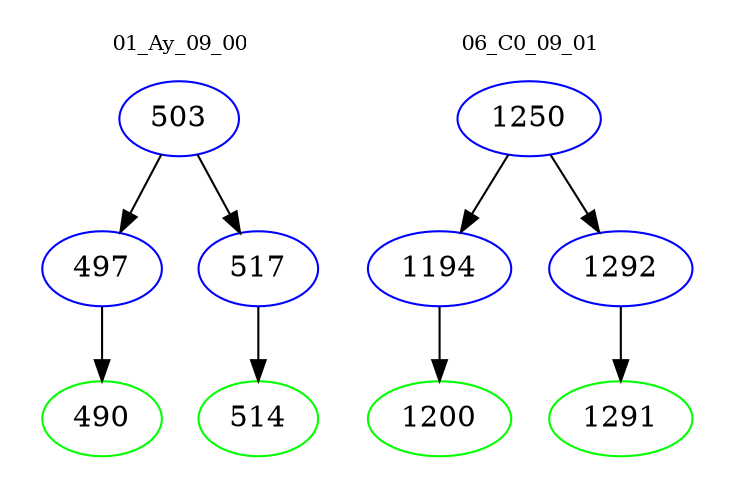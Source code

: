 digraph{
subgraph cluster_0 {
color = white
label = "01_Ay_09_00";
fontsize=10;
T0_503 [label="503", color="blue"]
T0_503 -> T0_497 [color="black"]
T0_497 [label="497", color="blue"]
T0_497 -> T0_490 [color="black"]
T0_490 [label="490", color="green"]
T0_503 -> T0_517 [color="black"]
T0_517 [label="517", color="blue"]
T0_517 -> T0_514 [color="black"]
T0_514 [label="514", color="green"]
}
subgraph cluster_1 {
color = white
label = "06_C0_09_01";
fontsize=10;
T1_1250 [label="1250", color="blue"]
T1_1250 -> T1_1194 [color="black"]
T1_1194 [label="1194", color="blue"]
T1_1194 -> T1_1200 [color="black"]
T1_1200 [label="1200", color="green"]
T1_1250 -> T1_1292 [color="black"]
T1_1292 [label="1292", color="blue"]
T1_1292 -> T1_1291 [color="black"]
T1_1291 [label="1291", color="green"]
}
}
